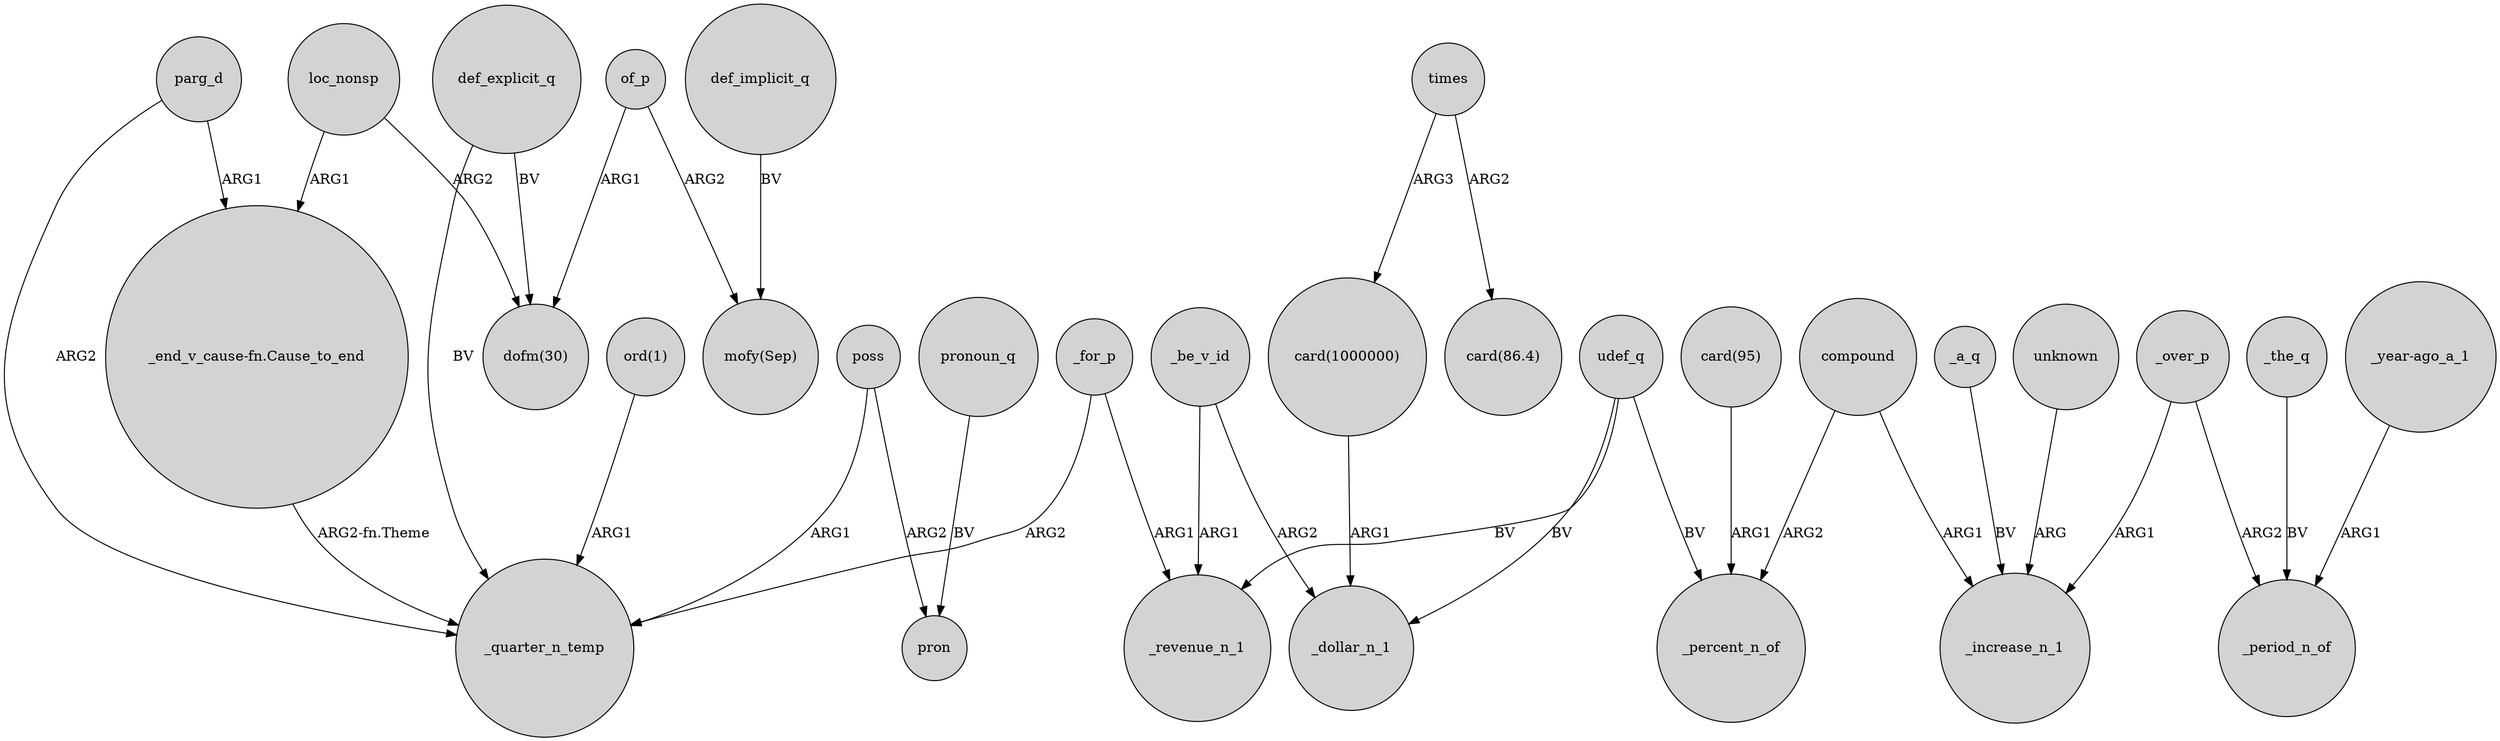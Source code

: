 digraph {
	node [shape=circle style=filled]
	"card(1000000)" -> _dollar_n_1 [label=ARG1]
	_a_q -> _increase_n_1 [label=BV]
	def_explicit_q -> _quarter_n_temp [label=BV]
	poss -> pron [label=ARG2]
	_for_p -> _revenue_n_1 [label=ARG1]
	"card(95)" -> _percent_n_of [label=ARG1]
	_for_p -> _quarter_n_temp [label=ARG2]
	of_p -> "mofy(Sep)" [label=ARG2]
	compound -> _percent_n_of [label=ARG2]
	times -> "card(86.4)" [label=ARG2]
	def_explicit_q -> "dofm(30)" [label=BV]
	pronoun_q -> pron [label=BV]
	_the_q -> _period_n_of [label=BV]
	udef_q -> _revenue_n_1 [label=BV]
	_be_v_id -> _dollar_n_1 [label=ARG2]
	"_year-ago_a_1" -> _period_n_of [label=ARG1]
	loc_nonsp -> "dofm(30)" [label=ARG2]
	_over_p -> _increase_n_1 [label=ARG1]
	times -> "card(1000000)" [label=ARG3]
	loc_nonsp -> "_end_v_cause-fn.Cause_to_end" [label=ARG1]
	parg_d -> "_end_v_cause-fn.Cause_to_end" [label=ARG1]
	def_implicit_q -> "mofy(Sep)" [label=BV]
	"ord(1)" -> _quarter_n_temp [label=ARG1]
	parg_d -> _quarter_n_temp [label=ARG2]
	poss -> _quarter_n_temp [label=ARG1]
	"_end_v_cause-fn.Cause_to_end" -> _quarter_n_temp [label="ARG2-fn.Theme"]
	compound -> _increase_n_1 [label=ARG1]
	unknown -> _increase_n_1 [label=ARG]
	_be_v_id -> _revenue_n_1 [label=ARG1]
	udef_q -> _percent_n_of [label=BV]
	of_p -> "dofm(30)" [label=ARG1]
	_over_p -> _period_n_of [label=ARG2]
	udef_q -> _dollar_n_1 [label=BV]
}
